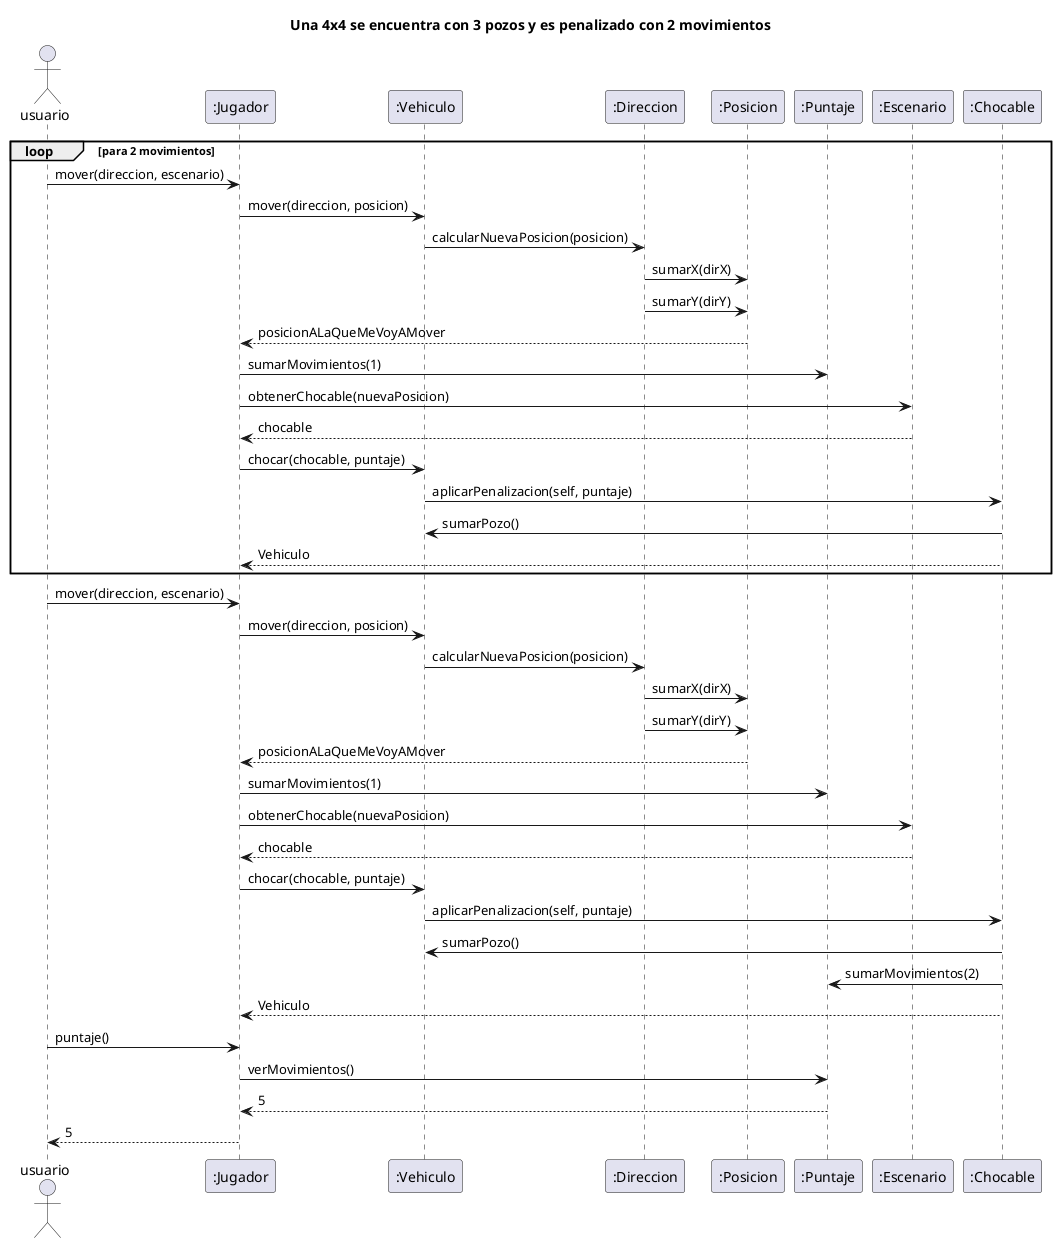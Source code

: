 @startuml
title Una 4x4 se encuentra con 3 pozos y es penalizado con 2 movimientos
Actor usuario

loop para 2 movimientos
"usuario" -> ":Jugador": mover(direccion, escenario)
":Jugador" -> ":Vehiculo": mover(direccion, posicion)
":Vehiculo" -> ":Direccion": calcularNuevaPosicion(posicion)
":Direccion" -> ":Posicion": sumarX(dirX)
":Direccion" -> ":Posicion": sumarY(dirY)
":Posicion" --> ":Jugador": posicionALaQueMeVoyAMover
":Jugador" -> ":Puntaje": sumarMovimientos(1)
":Jugador" -> ":Escenario": obtenerChocable(nuevaPosicion)
":Escenario" --> ":Jugador": chocable
":Jugador" -> ":Vehiculo": chocar(chocable, puntaje)
":Vehiculo" -> ":Chocable": aplicarPenalizacion(self, puntaje)
":Chocable" -> ":Vehiculo" : sumarPozo()
":Chocable" --> ":Jugador" : Vehiculo
end

"usuario" -> ":Jugador": mover(direccion, escenario)
":Jugador" -> ":Vehiculo": mover(direccion, posicion)
":Vehiculo" -> ":Direccion": calcularNuevaPosicion(posicion)
":Direccion" -> ":Posicion": sumarX(dirX)
":Direccion" -> ":Posicion": sumarY(dirY)
":Posicion" --> ":Jugador": posicionALaQueMeVoyAMover
":Jugador" -> ":Puntaje": sumarMovimientos(1)
":Jugador" -> ":Escenario": obtenerChocable(nuevaPosicion)
":Escenario" --> ":Jugador": chocable
":Jugador" -> ":Vehiculo": chocar(chocable, puntaje)
":Vehiculo" -> ":Chocable": aplicarPenalizacion(self, puntaje)
":Chocable" -> ":Vehiculo" : sumarPozo()
":Chocable" -> ":Puntaje" : sumarMovimientos(2)
":Chocable" --> ":Jugador" : Vehiculo

"usuario" -> ":Jugador": puntaje()
":Jugador" -> ":Puntaje": verMovimientos()
return 5
":Jugador" --> "usuario" : 5

@enduml
